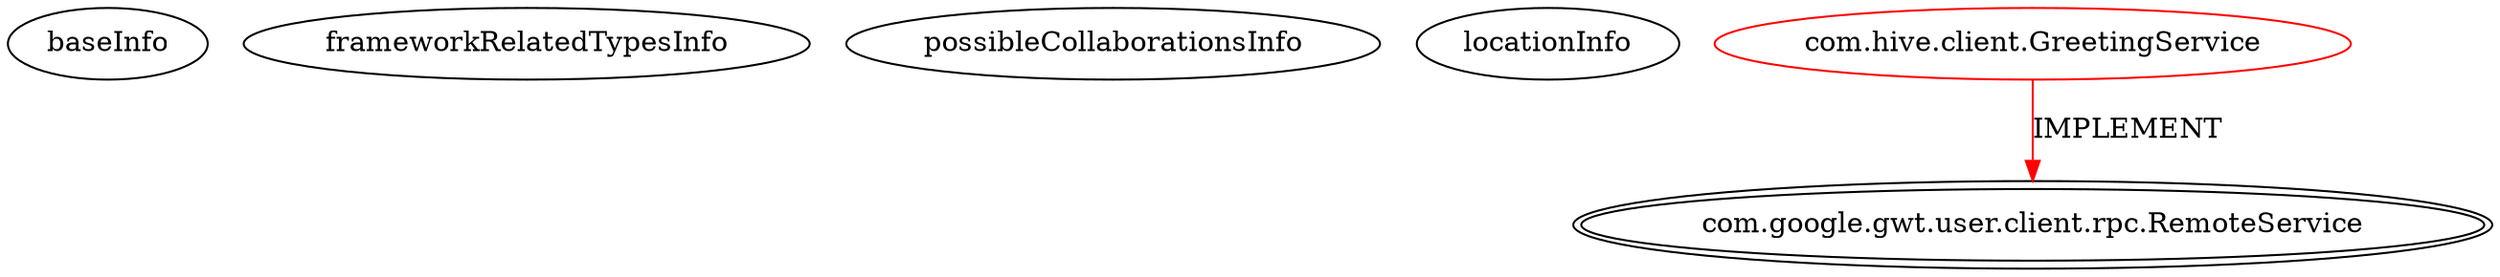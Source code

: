 digraph {
baseInfo[graphId=335,category="extension_graph",isAnonymous=false,possibleRelation=false]
frameworkRelatedTypesInfo[0="com.google.gwt.user.client.rpc.RemoteService"]
possibleCollaborationsInfo[]
locationInfo[projectName="MaximeMularz-beeApi",filePath="/MaximeMularz-beeApi/beeApi-master/src/com/hive/client/GreetingService.java",contextSignature="GreetingService",graphId="335"]
0[label="com.hive.client.GreetingService",vertexType="ROOT_CLIENT_CLASS_DECLARATION",isFrameworkType=false,color=red]
1[label="com.google.gwt.user.client.rpc.RemoteService",vertexType="FRAMEWORK_INTERFACE_TYPE",isFrameworkType=true,peripheries=2]
0->1[label="IMPLEMENT",color=red]
}
